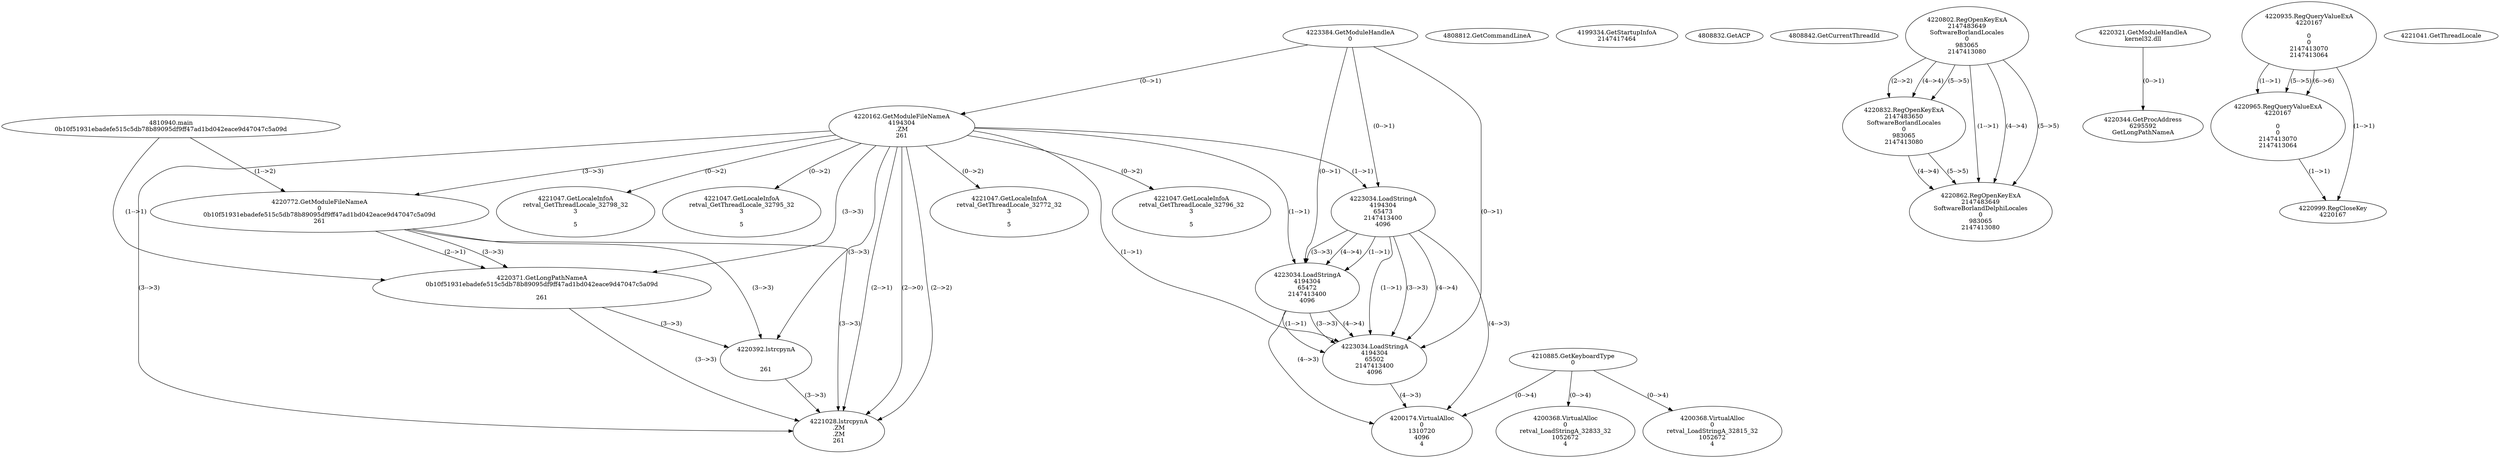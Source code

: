 // Global SCDG with merge call
digraph {
	0 [label="4810940.main
0b10f51931ebadefe515c5db78b89095df9ff47ad1bd042eace9d47047c5a09d"]
	1 [label="4223384.GetModuleHandleA
0"]
	2 [label="4210885.GetKeyboardType
0"]
	3 [label="4808812.GetCommandLineA
"]
	4 [label="4199334.GetStartupInfoA
2147417464"]
	5 [label="4808832.GetACP
"]
	6 [label="4808842.GetCurrentThreadId
"]
	7 [label="4220162.GetModuleFileNameA
4194304
.ZM
261"]
	1 -> 7 [label="(0-->1)"]
	8 [label="4220772.GetModuleFileNameA
0
0b10f51931ebadefe515c5db78b89095df9ff47ad1bd042eace9d47047c5a09d
261"]
	0 -> 8 [label="(1-->2)"]
	7 -> 8 [label="(3-->3)"]
	9 [label="4220802.RegOpenKeyExA
2147483649
Software\Borland\Locales
0
983065
2147413080"]
	10 [label="4220321.GetModuleHandleA
kernel32.dll"]
	11 [label="4220344.GetProcAddress
6295592
GetLongPathNameA"]
	10 -> 11 [label="(0-->1)"]
	12 [label="4220371.GetLongPathNameA
0b10f51931ebadefe515c5db78b89095df9ff47ad1bd042eace9d47047c5a09d

261"]
	0 -> 12 [label="(1-->1)"]
	8 -> 12 [label="(2-->1)"]
	7 -> 12 [label="(3-->3)"]
	8 -> 12 [label="(3-->3)"]
	13 [label="4220392.lstrcpynA


261"]
	7 -> 13 [label="(3-->3)"]
	8 -> 13 [label="(3-->3)"]
	12 -> 13 [label="(3-->3)"]
	14 [label="4220935.RegQueryValueExA
4220167

0
0
2147413070
2147413064"]
	15 [label="4220965.RegQueryValueExA
4220167

0
0
2147413070
2147413064"]
	14 -> 15 [label="(1-->1)"]
	14 -> 15 [label="(5-->5)"]
	14 -> 15 [label="(6-->6)"]
	16 [label="4220999.RegCloseKey
4220167"]
	14 -> 16 [label="(1-->1)"]
	15 -> 16 [label="(1-->1)"]
	17 [label="4221028.lstrcpynA
.ZM
.ZM
261"]
	7 -> 17 [label="(2-->1)"]
	7 -> 17 [label="(2-->2)"]
	7 -> 17 [label="(3-->3)"]
	8 -> 17 [label="(3-->3)"]
	12 -> 17 [label="(3-->3)"]
	13 -> 17 [label="(3-->3)"]
	7 -> 17 [label="(2-->0)"]
	18 [label="4221041.GetThreadLocale
"]
	19 [label="4221047.GetLocaleInfoA
retval_GetThreadLocale_32795_32
3

5"]
	7 -> 19 [label="(0-->2)"]
	20 [label="4223034.LoadStringA
4194304
65473
2147413400
4096"]
	1 -> 20 [label="(0-->1)"]
	7 -> 20 [label="(1-->1)"]
	21 [label="4223034.LoadStringA
4194304
65472
2147413400
4096"]
	1 -> 21 [label="(0-->1)"]
	7 -> 21 [label="(1-->1)"]
	20 -> 21 [label="(1-->1)"]
	20 -> 21 [label="(3-->3)"]
	20 -> 21 [label="(4-->4)"]
	22 [label="4200368.VirtualAlloc
0
retval_LoadStringA_32833_32
1052672
4"]
	2 -> 22 [label="(0-->4)"]
	23 [label="4220832.RegOpenKeyExA
2147483650
Software\Borland\Locales
0
983065
2147413080"]
	9 -> 23 [label="(2-->2)"]
	9 -> 23 [label="(4-->4)"]
	9 -> 23 [label="(5-->5)"]
	24 [label="4220862.RegOpenKeyExA
2147483649
Software\Borland\Delphi\Locales
0
983065
2147413080"]
	9 -> 24 [label="(1-->1)"]
	9 -> 24 [label="(4-->4)"]
	23 -> 24 [label="(4-->4)"]
	9 -> 24 [label="(5-->5)"]
	23 -> 24 [label="(5-->5)"]
	25 [label="4221047.GetLocaleInfoA
retval_GetThreadLocale_32772_32
3

5"]
	7 -> 25 [label="(0-->2)"]
	26 [label="4223034.LoadStringA
4194304
65502
2147413400
4096"]
	1 -> 26 [label="(0-->1)"]
	7 -> 26 [label="(1-->1)"]
	20 -> 26 [label="(1-->1)"]
	21 -> 26 [label="(1-->1)"]
	20 -> 26 [label="(3-->3)"]
	21 -> 26 [label="(3-->3)"]
	20 -> 26 [label="(4-->4)"]
	21 -> 26 [label="(4-->4)"]
	27 [label="4200174.VirtualAlloc
0
1310720
4096
4"]
	20 -> 27 [label="(4-->3)"]
	21 -> 27 [label="(4-->3)"]
	26 -> 27 [label="(4-->3)"]
	2 -> 27 [label="(0-->4)"]
	28 [label="4221047.GetLocaleInfoA
retval_GetThreadLocale_32796_32
3

5"]
	7 -> 28 [label="(0-->2)"]
	29 [label="4221047.GetLocaleInfoA
retval_GetThreadLocale_32798_32
3

5"]
	7 -> 29 [label="(0-->2)"]
	30 [label="4200368.VirtualAlloc
0
retval_LoadStringA_32815_32
1052672
4"]
	2 -> 30 [label="(0-->4)"]
}
